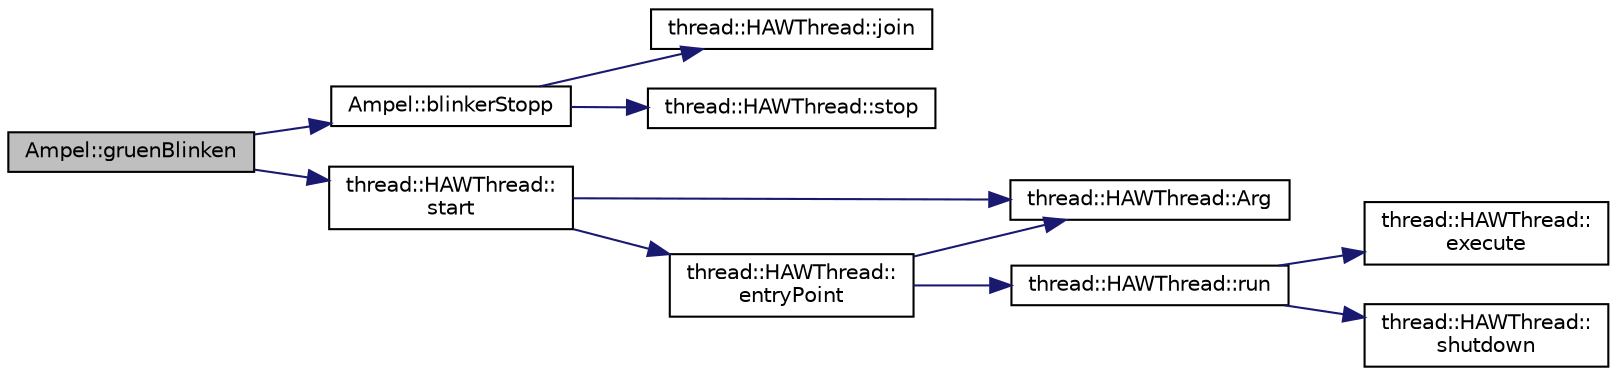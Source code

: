 digraph "Ampel::gruenBlinken"
{
  edge [fontname="Helvetica",fontsize="10",labelfontname="Helvetica",labelfontsize="10"];
  node [fontname="Helvetica",fontsize="10",shape=record];
  rankdir="LR";
  Node1 [label="Ampel::gruenBlinken",height=0.2,width=0.4,color="black", fillcolor="grey75", style="filled" fontcolor="black"];
  Node1 -> Node2 [color="midnightblue",fontsize="10",style="solid",fontname="Helvetica"];
  Node2 [label="Ampel::blinkerStopp",height=0.2,width=0.4,color="black", fillcolor="white", style="filled",URL="$class_ampel.html#aa1674c2cb33ef10588a9486c18f9948c"];
  Node2 -> Node3 [color="midnightblue",fontsize="10",style="solid",fontname="Helvetica"];
  Node3 [label="thread::HAWThread::join",height=0.2,width=0.4,color="black", fillcolor="white", style="filled",URL="$classthread_1_1_h_a_w_thread.html#a4732efa3445c499f1723971acc07863f"];
  Node2 -> Node4 [color="midnightblue",fontsize="10",style="solid",fontname="Helvetica"];
  Node4 [label="thread::HAWThread::stop",height=0.2,width=0.4,color="black", fillcolor="white", style="filled",URL="$classthread_1_1_h_a_w_thread.html#ae8a89c83fd7e9b9a712c19f636ab2638"];
  Node1 -> Node5 [color="midnightblue",fontsize="10",style="solid",fontname="Helvetica"];
  Node5 [label="thread::HAWThread::\lstart",height=0.2,width=0.4,color="black", fillcolor="white", style="filled",URL="$classthread_1_1_h_a_w_thread.html#ae08d268c337511a1e67fbbeefcb1e89d"];
  Node5 -> Node6 [color="midnightblue",fontsize="10",style="solid",fontname="Helvetica"];
  Node6 [label="thread::HAWThread::Arg",height=0.2,width=0.4,color="black", fillcolor="white", style="filled",URL="$classthread_1_1_h_a_w_thread.html#ab692f3a55b92623653d8213793ba4ebb"];
  Node5 -> Node7 [color="midnightblue",fontsize="10",style="solid",fontname="Helvetica"];
  Node7 [label="thread::HAWThread::\lentryPoint",height=0.2,width=0.4,color="black", fillcolor="white", style="filled",URL="$classthread_1_1_h_a_w_thread.html#a044da2e1a8884a3e2764f9f1863863c7"];
  Node7 -> Node8 [color="midnightblue",fontsize="10",style="solid",fontname="Helvetica"];
  Node8 [label="thread::HAWThread::run",height=0.2,width=0.4,color="black", fillcolor="white", style="filled",URL="$classthread_1_1_h_a_w_thread.html#a9a3e17be59877d350e310eb19c52679b"];
  Node8 -> Node9 [color="midnightblue",fontsize="10",style="solid",fontname="Helvetica"];
  Node9 [label="thread::HAWThread::\lexecute",height=0.2,width=0.4,color="black", fillcolor="white", style="filled",URL="$classthread_1_1_h_a_w_thread.html#ae565cb73c096b246664bd2474b9c8907"];
  Node8 -> Node10 [color="midnightblue",fontsize="10",style="solid",fontname="Helvetica"];
  Node10 [label="thread::HAWThread::\lshutdown",height=0.2,width=0.4,color="black", fillcolor="white", style="filled",URL="$classthread_1_1_h_a_w_thread.html#a843ee9493a41cec7e932fdec67a3b244"];
  Node7 -> Node6 [color="midnightblue",fontsize="10",style="solid",fontname="Helvetica"];
}
